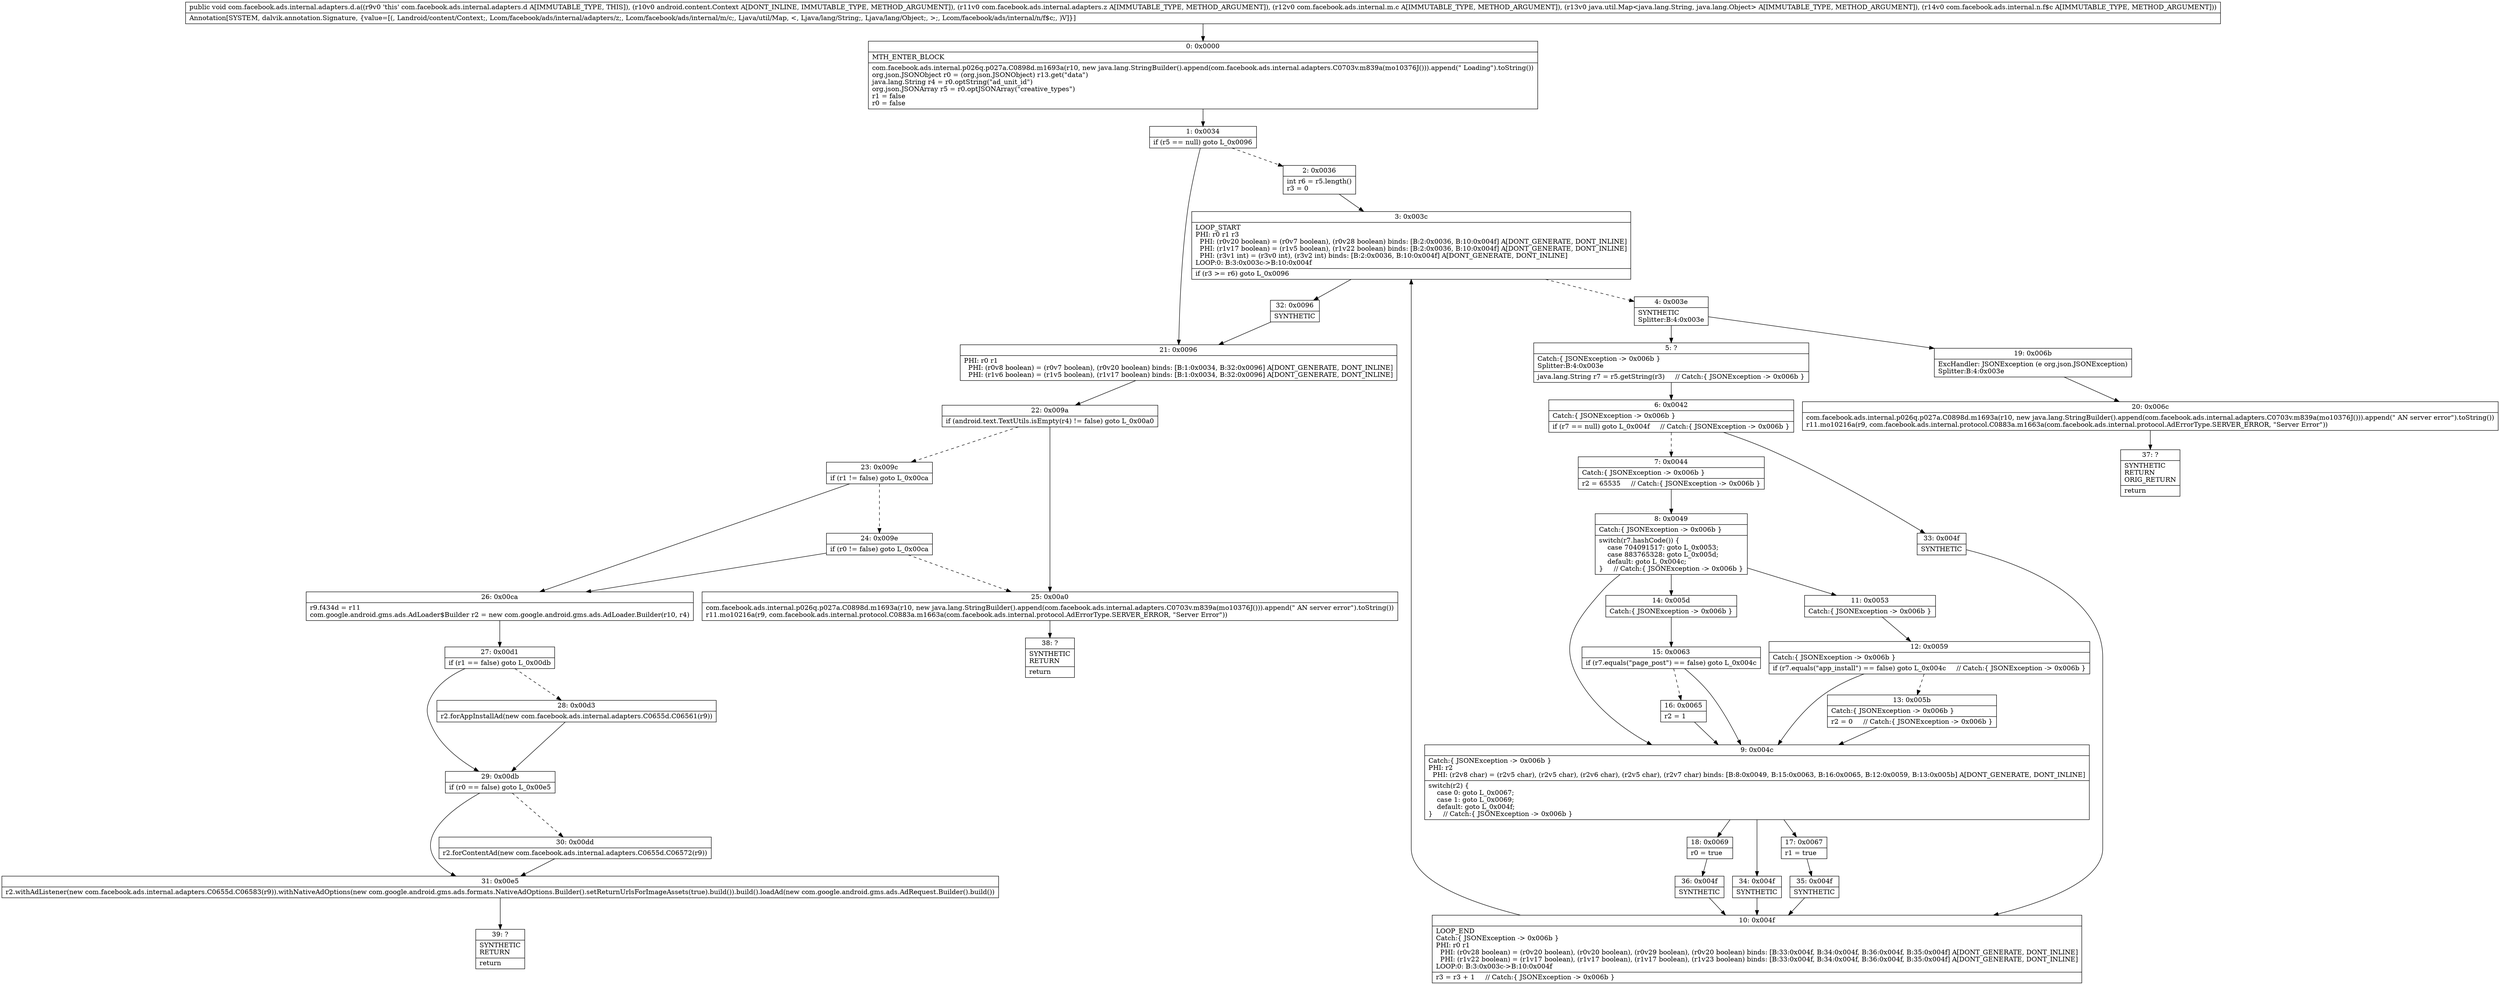 digraph "CFG forcom.facebook.ads.internal.adapters.d.a(Landroid\/content\/Context;Lcom\/facebook\/ads\/internal\/adapters\/z;Lcom\/facebook\/ads\/internal\/m\/c;Ljava\/util\/Map;Lcom\/facebook\/ads\/internal\/n\/f$c;)V" {
Node_0 [shape=record,label="{0\:\ 0x0000|MTH_ENTER_BLOCK\l|com.facebook.ads.internal.p026q.p027a.C0898d.m1693a(r10, new java.lang.StringBuilder().append(com.facebook.ads.internal.adapters.C0703v.m839a(mo10376J())).append(\" Loading\").toString())\lorg.json.JSONObject r0 = (org.json.JSONObject) r13.get(\"data\")\ljava.lang.String r4 = r0.optString(\"ad_unit_id\")\lorg.json.JSONArray r5 = r0.optJSONArray(\"creative_types\")\lr1 = false\lr0 = false\l}"];
Node_1 [shape=record,label="{1\:\ 0x0034|if (r5 == null) goto L_0x0096\l}"];
Node_2 [shape=record,label="{2\:\ 0x0036|int r6 = r5.length()\lr3 = 0\l}"];
Node_3 [shape=record,label="{3\:\ 0x003c|LOOP_START\lPHI: r0 r1 r3 \l  PHI: (r0v20 boolean) = (r0v7 boolean), (r0v28 boolean) binds: [B:2:0x0036, B:10:0x004f] A[DONT_GENERATE, DONT_INLINE]\l  PHI: (r1v17 boolean) = (r1v5 boolean), (r1v22 boolean) binds: [B:2:0x0036, B:10:0x004f] A[DONT_GENERATE, DONT_INLINE]\l  PHI: (r3v1 int) = (r3v0 int), (r3v2 int) binds: [B:2:0x0036, B:10:0x004f] A[DONT_GENERATE, DONT_INLINE]\lLOOP:0: B:3:0x003c\-\>B:10:0x004f\l|if (r3 \>= r6) goto L_0x0096\l}"];
Node_4 [shape=record,label="{4\:\ 0x003e|SYNTHETIC\lSplitter:B:4:0x003e\l}"];
Node_5 [shape=record,label="{5\:\ ?|Catch:\{ JSONException \-\> 0x006b \}\lSplitter:B:4:0x003e\l|java.lang.String r7 = r5.getString(r3)     \/\/ Catch:\{ JSONException \-\> 0x006b \}\l}"];
Node_6 [shape=record,label="{6\:\ 0x0042|Catch:\{ JSONException \-\> 0x006b \}\l|if (r7 == null) goto L_0x004f     \/\/ Catch:\{ JSONException \-\> 0x006b \}\l}"];
Node_7 [shape=record,label="{7\:\ 0x0044|Catch:\{ JSONException \-\> 0x006b \}\l|r2 = 65535     \/\/ Catch:\{ JSONException \-\> 0x006b \}\l}"];
Node_8 [shape=record,label="{8\:\ 0x0049|Catch:\{ JSONException \-\> 0x006b \}\l|switch(r7.hashCode()) \{\l    case 704091517: goto L_0x0053;\l    case 883765328: goto L_0x005d;\l    default: goto L_0x004c;\l\}     \/\/ Catch:\{ JSONException \-\> 0x006b \}\l}"];
Node_9 [shape=record,label="{9\:\ 0x004c|Catch:\{ JSONException \-\> 0x006b \}\lPHI: r2 \l  PHI: (r2v8 char) = (r2v5 char), (r2v5 char), (r2v6 char), (r2v5 char), (r2v7 char) binds: [B:8:0x0049, B:15:0x0063, B:16:0x0065, B:12:0x0059, B:13:0x005b] A[DONT_GENERATE, DONT_INLINE]\l|switch(r2) \{\l    case 0: goto L_0x0067;\l    case 1: goto L_0x0069;\l    default: goto L_0x004f;\l\}     \/\/ Catch:\{ JSONException \-\> 0x006b \}\l}"];
Node_10 [shape=record,label="{10\:\ 0x004f|LOOP_END\lCatch:\{ JSONException \-\> 0x006b \}\lPHI: r0 r1 \l  PHI: (r0v28 boolean) = (r0v20 boolean), (r0v20 boolean), (r0v29 boolean), (r0v20 boolean) binds: [B:33:0x004f, B:34:0x004f, B:36:0x004f, B:35:0x004f] A[DONT_GENERATE, DONT_INLINE]\l  PHI: (r1v22 boolean) = (r1v17 boolean), (r1v17 boolean), (r1v17 boolean), (r1v23 boolean) binds: [B:33:0x004f, B:34:0x004f, B:36:0x004f, B:35:0x004f] A[DONT_GENERATE, DONT_INLINE]\lLOOP:0: B:3:0x003c\-\>B:10:0x004f\l|r3 = r3 + 1     \/\/ Catch:\{ JSONException \-\> 0x006b \}\l}"];
Node_11 [shape=record,label="{11\:\ 0x0053|Catch:\{ JSONException \-\> 0x006b \}\l}"];
Node_12 [shape=record,label="{12\:\ 0x0059|Catch:\{ JSONException \-\> 0x006b \}\l|if (r7.equals(\"app_install\") == false) goto L_0x004c     \/\/ Catch:\{ JSONException \-\> 0x006b \}\l}"];
Node_13 [shape=record,label="{13\:\ 0x005b|Catch:\{ JSONException \-\> 0x006b \}\l|r2 = 0     \/\/ Catch:\{ JSONException \-\> 0x006b \}\l}"];
Node_14 [shape=record,label="{14\:\ 0x005d|Catch:\{ JSONException \-\> 0x006b \}\l}"];
Node_15 [shape=record,label="{15\:\ 0x0063|if (r7.equals(\"page_post\") == false) goto L_0x004c\l}"];
Node_16 [shape=record,label="{16\:\ 0x0065|r2 = 1\l}"];
Node_17 [shape=record,label="{17\:\ 0x0067|r1 = true\l}"];
Node_18 [shape=record,label="{18\:\ 0x0069|r0 = true\l}"];
Node_19 [shape=record,label="{19\:\ 0x006b|ExcHandler: JSONException (e org.json.JSONException)\lSplitter:B:4:0x003e\l}"];
Node_20 [shape=record,label="{20\:\ 0x006c|com.facebook.ads.internal.p026q.p027a.C0898d.m1693a(r10, new java.lang.StringBuilder().append(com.facebook.ads.internal.adapters.C0703v.m839a(mo10376J())).append(\" AN server error\").toString())\lr11.mo10216a(r9, com.facebook.ads.internal.protocol.C0883a.m1663a(com.facebook.ads.internal.protocol.AdErrorType.SERVER_ERROR, \"Server Error\"))\l}"];
Node_21 [shape=record,label="{21\:\ 0x0096|PHI: r0 r1 \l  PHI: (r0v8 boolean) = (r0v7 boolean), (r0v20 boolean) binds: [B:1:0x0034, B:32:0x0096] A[DONT_GENERATE, DONT_INLINE]\l  PHI: (r1v6 boolean) = (r1v5 boolean), (r1v17 boolean) binds: [B:1:0x0034, B:32:0x0096] A[DONT_GENERATE, DONT_INLINE]\l}"];
Node_22 [shape=record,label="{22\:\ 0x009a|if (android.text.TextUtils.isEmpty(r4) != false) goto L_0x00a0\l}"];
Node_23 [shape=record,label="{23\:\ 0x009c|if (r1 != false) goto L_0x00ca\l}"];
Node_24 [shape=record,label="{24\:\ 0x009e|if (r0 != false) goto L_0x00ca\l}"];
Node_25 [shape=record,label="{25\:\ 0x00a0|com.facebook.ads.internal.p026q.p027a.C0898d.m1693a(r10, new java.lang.StringBuilder().append(com.facebook.ads.internal.adapters.C0703v.m839a(mo10376J())).append(\" AN server error\").toString())\lr11.mo10216a(r9, com.facebook.ads.internal.protocol.C0883a.m1663a(com.facebook.ads.internal.protocol.AdErrorType.SERVER_ERROR, \"Server Error\"))\l}"];
Node_26 [shape=record,label="{26\:\ 0x00ca|r9.f434d = r11\lcom.google.android.gms.ads.AdLoader$Builder r2 = new com.google.android.gms.ads.AdLoader.Builder(r10, r4)\l}"];
Node_27 [shape=record,label="{27\:\ 0x00d1|if (r1 == false) goto L_0x00db\l}"];
Node_28 [shape=record,label="{28\:\ 0x00d3|r2.forAppInstallAd(new com.facebook.ads.internal.adapters.C0655d.C06561(r9))\l}"];
Node_29 [shape=record,label="{29\:\ 0x00db|if (r0 == false) goto L_0x00e5\l}"];
Node_30 [shape=record,label="{30\:\ 0x00dd|r2.forContentAd(new com.facebook.ads.internal.adapters.C0655d.C06572(r9))\l}"];
Node_31 [shape=record,label="{31\:\ 0x00e5|r2.withAdListener(new com.facebook.ads.internal.adapters.C0655d.C06583(r9)).withNativeAdOptions(new com.google.android.gms.ads.formats.NativeAdOptions.Builder().setReturnUrlsForImageAssets(true).build()).build().loadAd(new com.google.android.gms.ads.AdRequest.Builder().build())\l}"];
Node_32 [shape=record,label="{32\:\ 0x0096|SYNTHETIC\l}"];
Node_33 [shape=record,label="{33\:\ 0x004f|SYNTHETIC\l}"];
Node_34 [shape=record,label="{34\:\ 0x004f|SYNTHETIC\l}"];
Node_35 [shape=record,label="{35\:\ 0x004f|SYNTHETIC\l}"];
Node_36 [shape=record,label="{36\:\ 0x004f|SYNTHETIC\l}"];
Node_37 [shape=record,label="{37\:\ ?|SYNTHETIC\lRETURN\lORIG_RETURN\l|return\l}"];
Node_38 [shape=record,label="{38\:\ ?|SYNTHETIC\lRETURN\l|return\l}"];
Node_39 [shape=record,label="{39\:\ ?|SYNTHETIC\lRETURN\l|return\l}"];
MethodNode[shape=record,label="{public void com.facebook.ads.internal.adapters.d.a((r9v0 'this' com.facebook.ads.internal.adapters.d A[IMMUTABLE_TYPE, THIS]), (r10v0 android.content.Context A[DONT_INLINE, IMMUTABLE_TYPE, METHOD_ARGUMENT]), (r11v0 com.facebook.ads.internal.adapters.z A[IMMUTABLE_TYPE, METHOD_ARGUMENT]), (r12v0 com.facebook.ads.internal.m.c A[IMMUTABLE_TYPE, METHOD_ARGUMENT]), (r13v0 java.util.Map\<java.lang.String, java.lang.Object\> A[IMMUTABLE_TYPE, METHOD_ARGUMENT]), (r14v0 com.facebook.ads.internal.n.f$c A[IMMUTABLE_TYPE, METHOD_ARGUMENT]))  | Annotation[SYSTEM, dalvik.annotation.Signature, \{value=[(, Landroid\/content\/Context;, Lcom\/facebook\/ads\/internal\/adapters\/z;, Lcom\/facebook\/ads\/internal\/m\/c;, Ljava\/util\/Map, \<, Ljava\/lang\/String;, Ljava\/lang\/Object;, \>;, Lcom\/facebook\/ads\/internal\/n\/f$c;, )V]\}]\l}"];
MethodNode -> Node_0;
Node_0 -> Node_1;
Node_1 -> Node_2[style=dashed];
Node_1 -> Node_21;
Node_2 -> Node_3;
Node_3 -> Node_4[style=dashed];
Node_3 -> Node_32;
Node_4 -> Node_5;
Node_4 -> Node_19;
Node_5 -> Node_6;
Node_6 -> Node_7[style=dashed];
Node_6 -> Node_33;
Node_7 -> Node_8;
Node_8 -> Node_9;
Node_8 -> Node_11;
Node_8 -> Node_14;
Node_9 -> Node_17;
Node_9 -> Node_18;
Node_9 -> Node_34;
Node_10 -> Node_3;
Node_11 -> Node_12;
Node_12 -> Node_9;
Node_12 -> Node_13[style=dashed];
Node_13 -> Node_9;
Node_14 -> Node_15;
Node_15 -> Node_9;
Node_15 -> Node_16[style=dashed];
Node_16 -> Node_9;
Node_17 -> Node_35;
Node_18 -> Node_36;
Node_19 -> Node_20;
Node_20 -> Node_37;
Node_21 -> Node_22;
Node_22 -> Node_23[style=dashed];
Node_22 -> Node_25;
Node_23 -> Node_24[style=dashed];
Node_23 -> Node_26;
Node_24 -> Node_25[style=dashed];
Node_24 -> Node_26;
Node_25 -> Node_38;
Node_26 -> Node_27;
Node_27 -> Node_28[style=dashed];
Node_27 -> Node_29;
Node_28 -> Node_29;
Node_29 -> Node_30[style=dashed];
Node_29 -> Node_31;
Node_30 -> Node_31;
Node_31 -> Node_39;
Node_32 -> Node_21;
Node_33 -> Node_10;
Node_34 -> Node_10;
Node_35 -> Node_10;
Node_36 -> Node_10;
}

